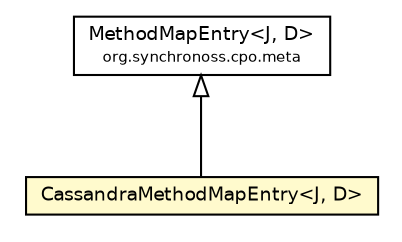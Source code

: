 #!/usr/local/bin/dot
#
# Class diagram 
# Generated by UmlGraph version 4.6 (http://www.spinellis.gr/sw/umlgraph)
#

digraph G {
	edge [fontname="Helvetica",fontsize=10,labelfontname="Helvetica",labelfontsize=10];
	node [fontname="Helvetica",fontsize=10,shape=plaintext];
	// org.synchronoss.cpo.meta.MethodMapEntry<J, D>
	c48064 [label=<<table border="0" cellborder="1" cellspacing="0" cellpadding="2" port="p" href="../../meta/MethodMapEntry.html">
		<tr><td><table border="0" cellspacing="0" cellpadding="1">
			<tr><td> MethodMapEntry&lt;J, D&gt; </td></tr>
			<tr><td><font point-size="7.0"> org.synchronoss.cpo.meta </font></td></tr>
		</table></td></tr>
		</table>>, fontname="Helvetica", fontcolor="black", fontsize=9.0];
	// org.synchronoss.cpo.cassandra.meta.CassandraMethodMapEntry<J, D>
	c48209 [label=<<table border="0" cellborder="1" cellspacing="0" cellpadding="2" port="p" bgcolor="lemonChiffon" href="./CassandraMethodMapEntry.html">
		<tr><td><table border="0" cellspacing="0" cellpadding="1">
			<tr><td> CassandraMethodMapEntry&lt;J, D&gt; </td></tr>
		</table></td></tr>
		</table>>, fontname="Helvetica", fontcolor="black", fontsize=9.0];
	//org.synchronoss.cpo.cassandra.meta.CassandraMethodMapEntry<J, D> extends org.synchronoss.cpo.meta.MethodMapEntry<J, D>
	c48064:p -> c48209:p [dir=back,arrowtail=empty];
}

